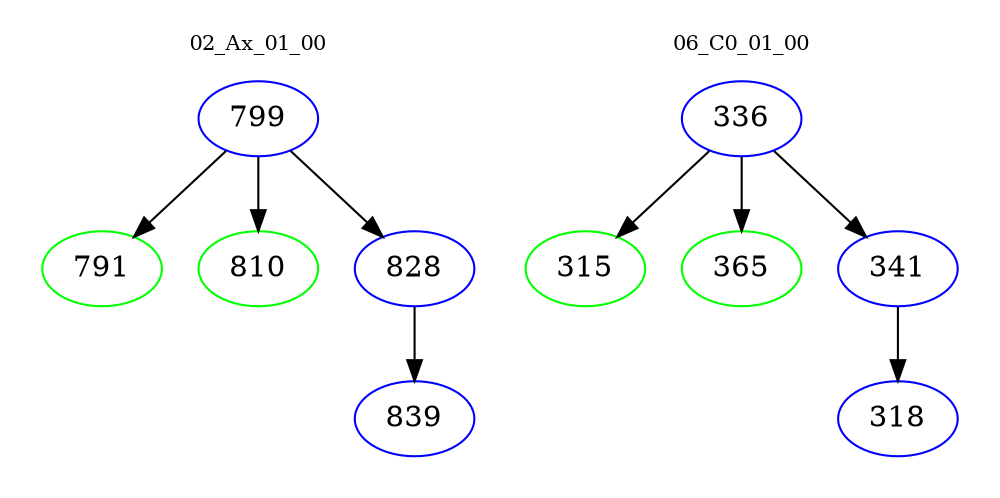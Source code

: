 digraph{
subgraph cluster_0 {
color = white
label = "02_Ax_01_00";
fontsize=10;
T0_799 [label="799", color="blue"]
T0_799 -> T0_791 [color="black"]
T0_791 [label="791", color="green"]
T0_799 -> T0_810 [color="black"]
T0_810 [label="810", color="green"]
T0_799 -> T0_828 [color="black"]
T0_828 [label="828", color="blue"]
T0_828 -> T0_839 [color="black"]
T0_839 [label="839", color="blue"]
}
subgraph cluster_1 {
color = white
label = "06_C0_01_00";
fontsize=10;
T1_336 [label="336", color="blue"]
T1_336 -> T1_315 [color="black"]
T1_315 [label="315", color="green"]
T1_336 -> T1_365 [color="black"]
T1_365 [label="365", color="green"]
T1_336 -> T1_341 [color="black"]
T1_341 [label="341", color="blue"]
T1_341 -> T1_318 [color="black"]
T1_318 [label="318", color="blue"]
}
}
